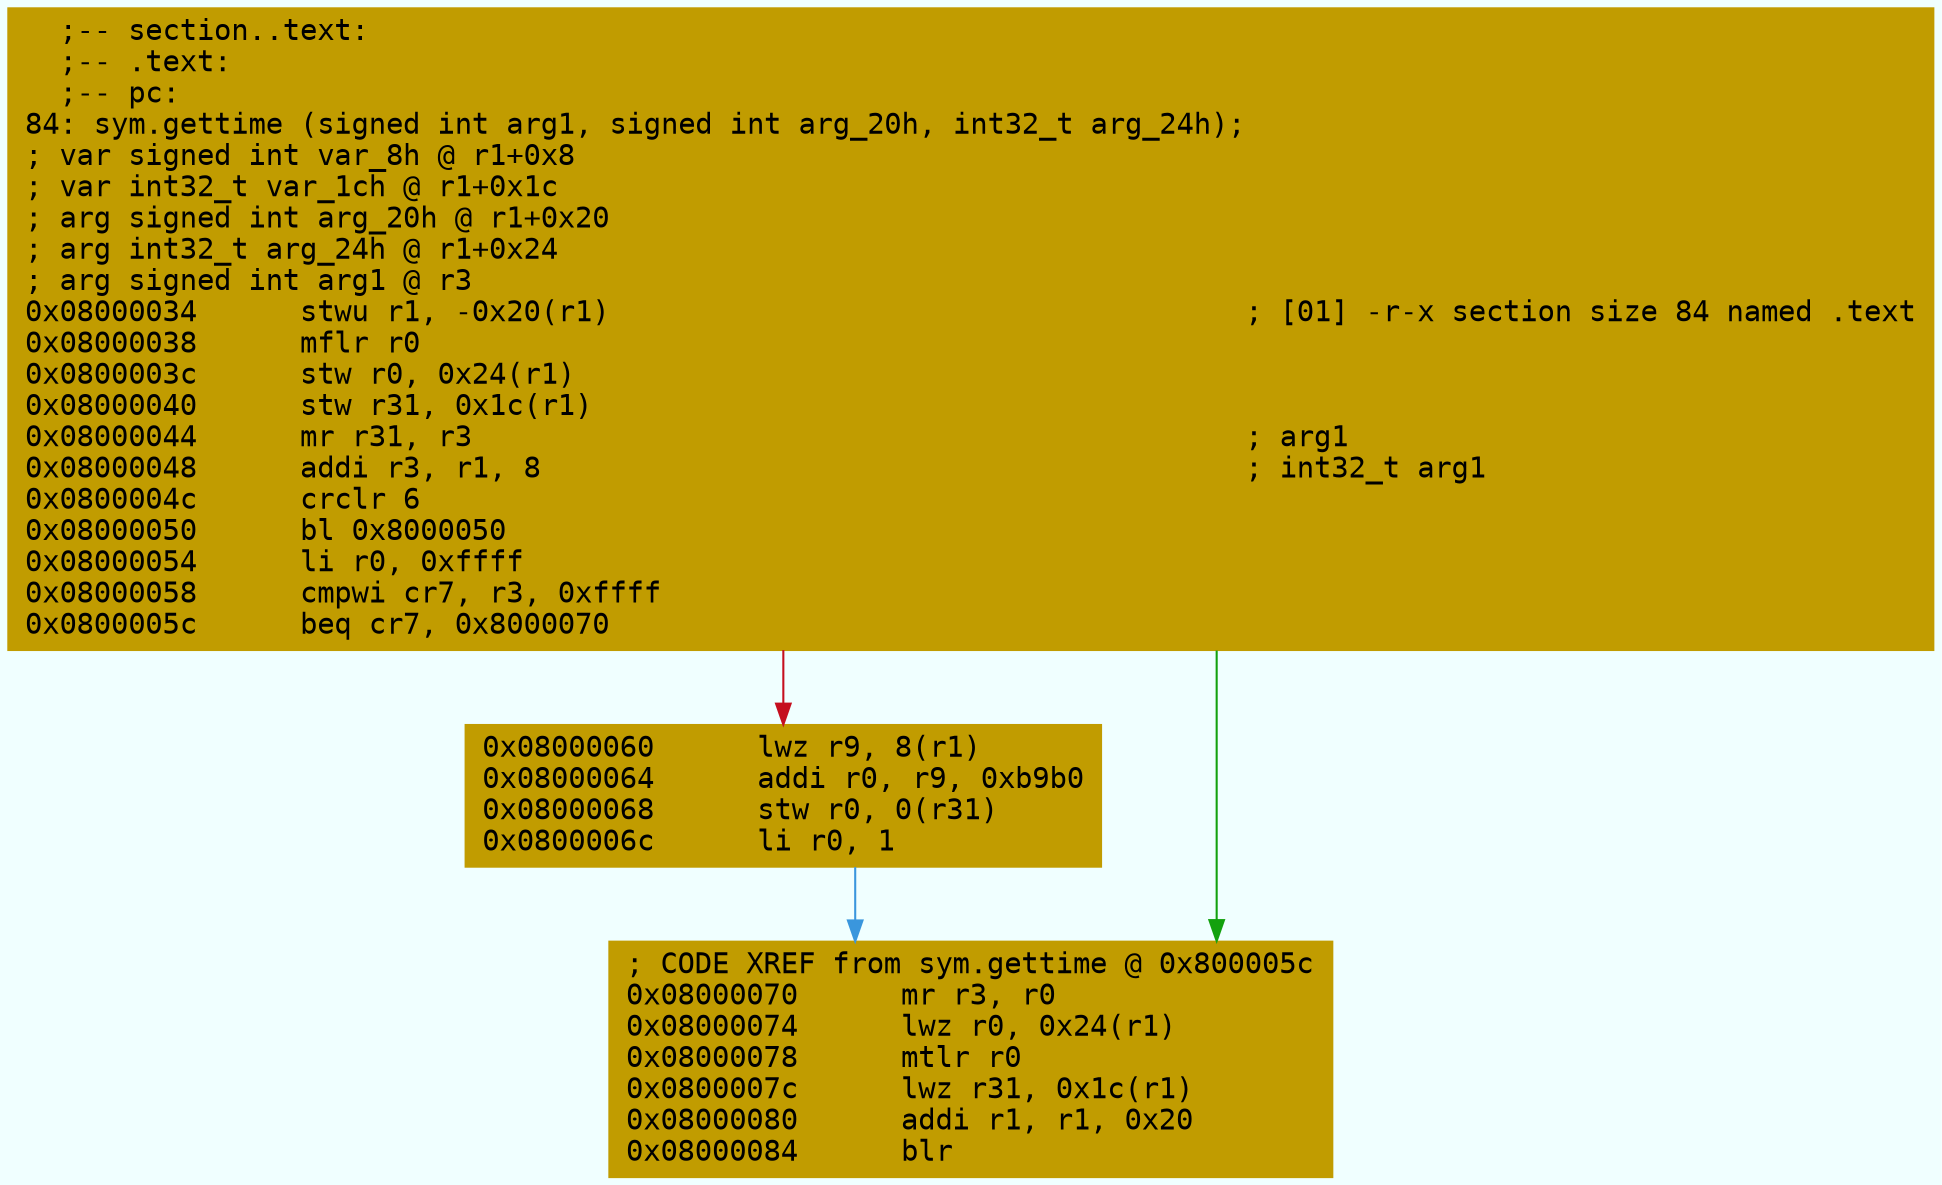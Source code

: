 digraph code {
	graph [bgcolor=azure fontsize=8 fontname="Courier" splines="ortho"];
	node [fillcolor=gray style=filled shape=box];
	edge [arrowhead="normal"];
	"0x08000034" [URL="sym.gettime/0x08000034", fillcolor="#c19c00",color="#c19c00", fontname="Courier",label="  ;-- section..text:\l  ;-- .text:\l  ;-- pc:\l84: sym.gettime (signed int arg1, signed int arg_20h, int32_t arg_24h);\l; var signed int var_8h @ r1+0x8\l; var int32_t var_1ch @ r1+0x1c\l; arg signed int arg_20h @ r1+0x20\l; arg int32_t arg_24h @ r1+0x24\l; arg signed int arg1 @ r3\l0x08000034      stwu r1, -0x20(r1)                                     ; [01] -r-x section size 84 named .text\l0x08000038      mflr r0\l0x0800003c      stw r0, 0x24(r1)\l0x08000040      stw r31, 0x1c(r1)\l0x08000044      mr r31, r3                                             ; arg1\l0x08000048      addi r3, r1, 8                                         ; int32_t arg1\l0x0800004c      crclr 6\l0x08000050      bl 0x8000050\l0x08000054      li r0, 0xffff\l0x08000058      cmpwi cr7, r3, 0xffff\l0x0800005c      beq cr7, 0x8000070\l"]
	"0x08000060" [URL="sym.gettime/0x08000060", fillcolor="#c19c00",color="#c19c00", fontname="Courier",label="0x08000060      lwz r9, 8(r1)\l0x08000064      addi r0, r9, 0xb9b0\l0x08000068      stw r0, 0(r31)\l0x0800006c      li r0, 1\l"]
	"0x08000070" [URL="sym.gettime/0x08000070", fillcolor="#c19c00",color="#c19c00", fontname="Courier",label="; CODE XREF from sym.gettime @ 0x800005c\l0x08000070      mr r3, r0\l0x08000074      lwz r0, 0x24(r1)\l0x08000078      mtlr r0\l0x0800007c      lwz r31, 0x1c(r1)\l0x08000080      addi r1, r1, 0x20\l0x08000084      blr\l"]
        "0x08000034" -> "0x08000070" [color="#13a10e"];
        "0x08000034" -> "0x08000060" [color="#c50f1f"];
        "0x08000060" -> "0x08000070" [color="#3a96dd"];
}
